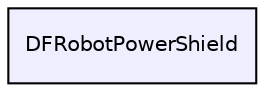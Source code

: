 digraph "DFRobotPowerShield/" {
  compound=true
  node [ fontsize="10", fontname="Helvetica"];
  edge [ labelfontsize="10", labelfontname="Helvetica"];
  dir_ae20d1200335a55be446edd3f6c31ce0 [shape=box, label="DFRobotPowerShield", style="filled", fillcolor="#eeeeff", pencolor="black", URL="dir_ae20d1200335a55be446edd3f6c31ce0.html"];
}
